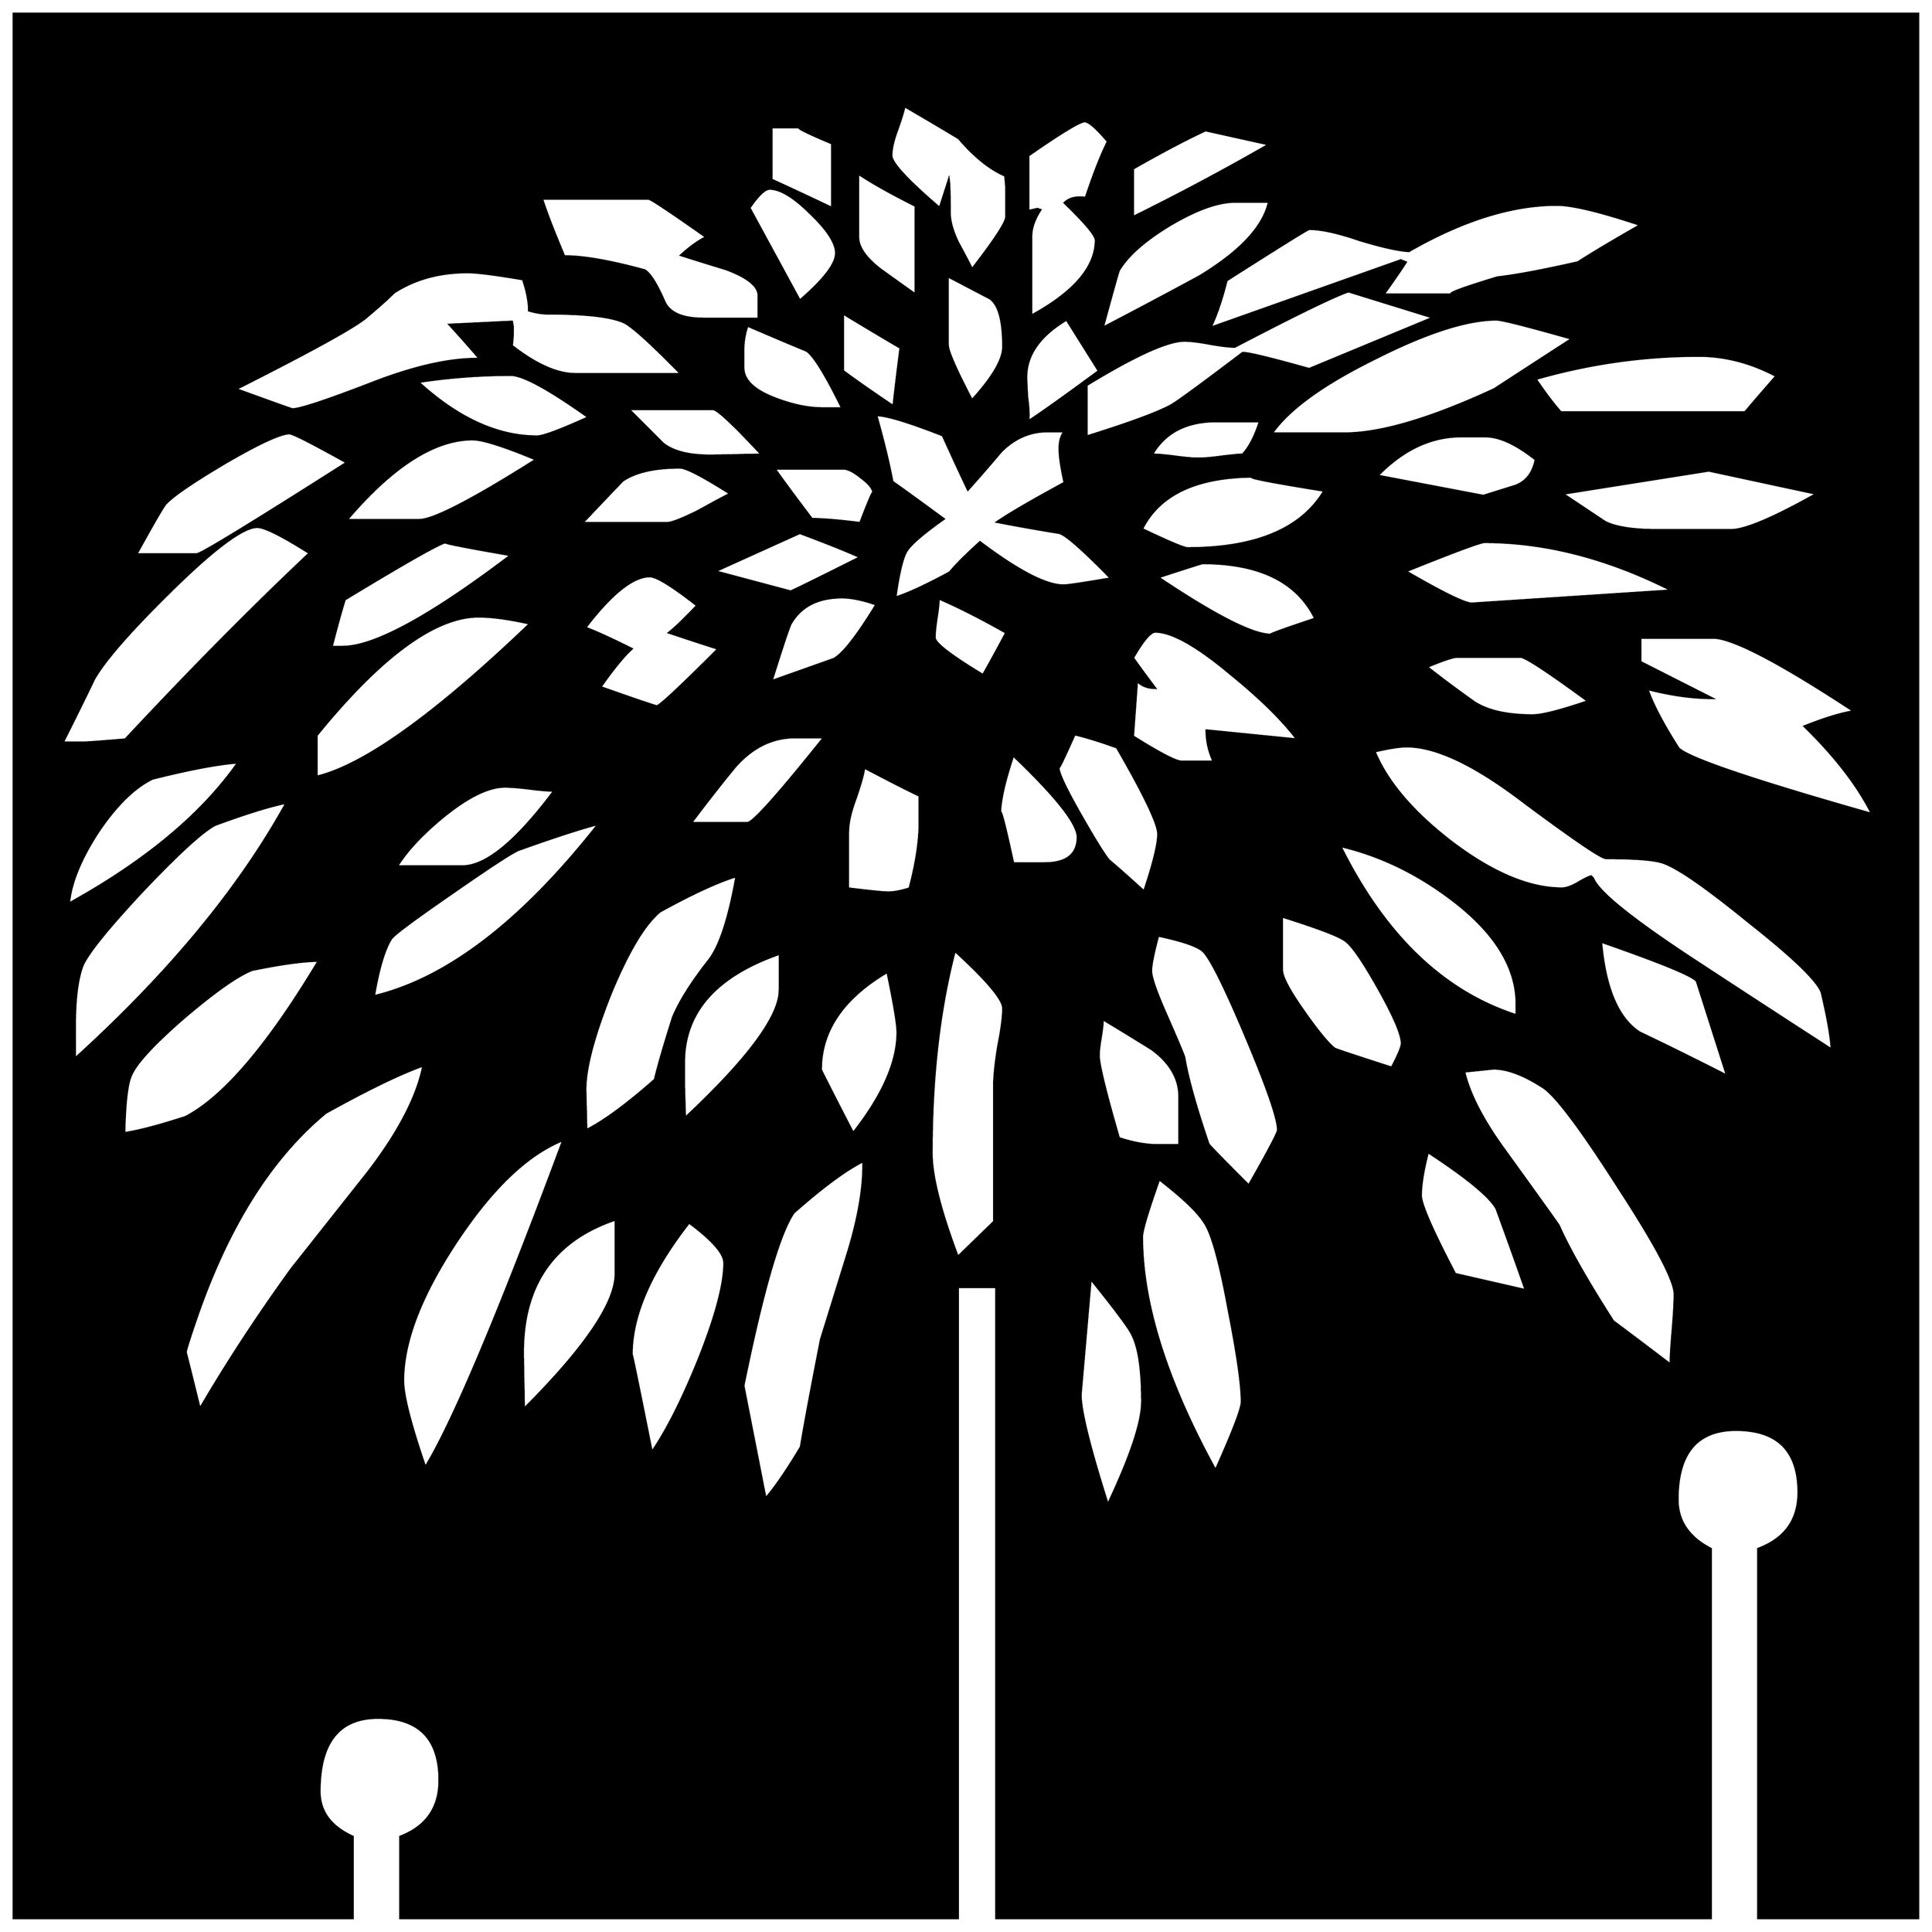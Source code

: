 


\begin{tikzpicture}[y=0.80pt, x=0.80pt, yscale=-1.0, xscale=1.0, inner sep=0pt, outer sep=0pt]
\begin{scope}[shift={(100.0,1718.0)},nonzero rule]
  \path[draw=.,fill=.,line width=1.600pt] (1974.0,352.0) --
    (1815.0,352.0) -- (1815.0,-15.0) .. controls (1841.667,-25.0)
    and (1855.0,-43.667) .. (1855.0,-71.0) .. controls
    (1855.0,-112.333) and (1834.333,-133.0) .. (1793.0,-133.0) ..
    controls (1754.333,-133.0) and (1735.0,-110.0) ..
    (1735.0,-64.0) .. controls (1735.0,-42.667) and (1746.0,-26.333)
    .. (1768.0,-15.0) -- (1768.0,352.0) -- (1058.0,352.0) --
    (1058.0,-275.0) -- (1020.0,-275.0) -- (1020.0,352.0) --
    (466.0,352.0) -- (466.0,271.0) .. controls (492.0,261.0) and
    (505.0,242.333) .. (505.0,215.0) .. controls (505.0,173.667) and
    (484.667,153.0) .. (444.0,153.0) .. controls (405.333,153.0) and
    (386.0,177.333) .. (386.0,226.0) .. controls (386.0,246.0) and
    (397.0,261.0) .. (419.0,271.0) -- (419.0,352.0) --
    (82.0,352.0) -- (82.0,-1540.0) -- (1974.0,-1540.0) --
    (1974.0,352.0) -- cycle(1833.0,-1180.0) .. controls
    (1807.667,-1193.333) and (1782.0,-1200.0) .. (1756.0,-1200.0) ..
    controls (1701.333,-1200.0) and (1647.333,-1192.333) ..
    (1594.0,-1177.0) .. controls (1604.0,-1162.333) and
    (1612.333,-1151.333) .. (1619.0,-1144.0) -- (1802.0,-1144.0) ..
    controls (1808.667,-1152.0) and (1819.0,-1164.0) ..
    (1833.0,-1180.0) -- cycle(1873.0,-1063.0) .. controls
    (1860.333,-1065.667) and (1824.667,-1073.333) .. (1766.0,-1086.0) --
    (1621.0,-1063.0) .. controls (1635.0,-1053.667) and
    (1649.0,-1044.333) .. (1663.0,-1035.0) .. controls
    (1673.667,-1029.667) and (1691.0,-1027.0) .. (1715.0,-1027.0) --
    (1788.0,-1027.0) .. controls (1802.0,-1027.0) and
    (1830.333,-1039.0) .. (1873.0,-1063.0) --
    cycle(1698.0,-1330.0) .. controls (1658.0,-1343.333) and
    (1630.333,-1350.0) .. (1615.0,-1350.0) .. controls
    (1570.333,-1350.0) and (1521.333,-1334.667) .. (1468.0,-1304.0) ..
    controls (1457.333,-1304.667) and (1441.0,-1308.333) ..
    (1419.0,-1315.0) .. controls (1397.667,-1322.333) and
    (1381.0,-1326.0) .. (1369.0,-1326.0) .. controls
    (1367.667,-1326.0) and (1340.333,-1309.0) .. (1287.0,-1275.0) ..
    controls (1282.333,-1256.333) and (1277.0,-1240.667) ..
    (1271.0,-1228.0) -- (1460.0,-1295.0) -- (1465.0,-1293.0) ..
    controls (1460.333,-1285.667) and (1453.0,-1275.0) ..
    (1443.0,-1261.0) -- (1512.0,-1261.0) .. controls
    (1504.0,-1261.0) and (1518.667,-1266.667) .. (1556.0,-1278.0) ..
    controls (1574.0,-1280.0) and (1600.667,-1285.0) ..
    (1636.0,-1293.0) .. controls (1649.333,-1301.667) and
    (1670.0,-1314.0) .. (1698.0,-1330.0) --
    cycle(1630.0,-1217.0) .. controls (1585.333,-1229.667) and
    (1560.333,-1236.0) .. (1555.0,-1236.0) .. controls
    (1525.667,-1236.0) and (1485.333,-1223.0) .. (1434.0,-1197.0) ..
    controls (1382.667,-1171.667) and (1348.667,-1147.0) ..
    (1332.0,-1123.0) -- (1404.0,-1123.0) .. controls
    (1440.0,-1123.0) and (1489.667,-1137.667) .. (1553.0,-1167.0) ..
    controls (1570.333,-1178.333) and (1596.0,-1195.0) ..
    (1630.0,-1217.0) -- cycle(1928.0,-745.0) .. controls
    (1914.0,-773.0) and (1891.667,-802.0) .. (1861.0,-832.0) ..
    controls (1881.0,-840.0) and (1897.333,-845.0) ..
    (1910.0,-847.0) .. controls (1836.0,-895.667) and
    (1789.333,-920.0) .. (1770.0,-920.0) -- (1698.0,-920.0) --
    (1698.0,-896.0) -- (1769.0,-860.0) .. controls
    (1749.667,-860.0) and (1728.333,-863.0) .. (1705.0,-869.0) ..
    controls (1710.333,-853.667) and (1720.667,-834.0) ..
    (1736.0,-810.0) .. controls (1746.667,-800.0) and
    (1810.667,-778.333) .. (1928.0,-745.0) -- cycle(1329.0,-1410.0)
    -- (1266.0,-1424.0) .. controls (1246.0,-1414.667) and
    (1222.0,-1402.0) .. (1194.0,-1386.0) -- (1194.0,-1338.0) ..
    controls (1240.0,-1360.667) and (1285.0,-1384.667) ..
    (1329.0,-1410.0) -- cycle(1594.0,-1097.0) .. controls
    (1574.667,-1112.333) and (1558.0,-1120.0) .. (1544.0,-1120.0) --
    (1520.0,-1120.0) .. controls (1490.0,-1120.0) and
    (1462.333,-1107.0) .. (1437.0,-1081.0) -- (1542.0,-1061.0) ..
    controls (1552.667,-1064.333) and (1563.333,-1067.667) ..
    (1574.0,-1071.0) .. controls (1584.667,-1075.0) and
    (1591.333,-1083.667) .. (1594.0,-1097.0) -- cycle(1729.0,-967.0)
    .. controls (1665.667,-999.0) and (1603.667,-1015.0) ..
    (1543.0,-1015.0) .. controls (1539.0,-1015.0) and
    (1513.0,-1005.333) .. (1465.0,-986.0) .. controls
    (1503.0,-964.0) and (1525.0,-953.333) .. (1531.0,-954.0) --
    (1729.0,-967.0) -- cycle(1329.0,-1353.0) -- (1295.0,-1353.0)
    .. controls (1278.333,-1353.0) and (1257.0,-1345.333) ..
    (1231.0,-1330.0) .. controls (1205.667,-1314.667) and
    (1188.667,-1299.667) .. (1180.0,-1285.0) .. controls
    (1179.333,-1283.667) and (1174.0,-1264.667) .. (1164.0,-1228.0) ..
    controls (1196.0,-1244.667) and (1228.0,-1261.667) ..
    (1260.0,-1279.0) .. controls (1300.667,-1303.667) and
    (1323.667,-1328.333) .. (1329.0,-1353.0) --
    cycle(1492.0,-1238.0) -- (1408.0,-1264.0) .. controls
    (1394.0,-1259.333) and (1356.333,-1241.0) .. (1295.0,-1209.0) ..
    controls (1289.667,-1209.0) and (1281.333,-1210.0) ..
    (1270.0,-1212.0) .. controls (1259.333,-1214.0) and
    (1251.0,-1215.0) .. (1245.0,-1215.0) .. controls
    (1228.333,-1215.0) and (1196.0,-1200.333) .. (1148.0,-1171.0) --
    (1148.0,-1120.0) .. controls (1190.667,-1133.333) and
    (1218.667,-1143.667) .. (1232.0,-1151.0) .. controls
    (1238.0,-1154.333) and (1261.667,-1171.667) .. (1303.0,-1203.0) ..
    controls (1309.0,-1203.0) and (1331.0,-1197.667) ..
    (1369.0,-1187.0) -- (1492.0,-1238.0) --
    cycle(1169.0,-1413.0) .. controls (1157.667,-1426.333) and
    (1150.0,-1433.0) .. (1146.0,-1433.0) .. controls
    (1141.333,-1433.0) and (1122.667,-1421.667) .. (1090.0,-1399.0) --
    (1090.0,-1344.0) -- (1099.0,-1346.0) -- (1102.0,-1345.0) ..
    controls (1096.0,-1335.667) and (1093.0,-1327.0) ..
    (1093.0,-1319.0) -- (1093.0,-1240.0) .. controls
    (1135.667,-1263.333) and (1157.0,-1288.333) .. (1157.0,-1315.0) ..
    controls (1157.0,-1319.667) and (1146.667,-1332.0) ..
    (1126.0,-1352.0) .. controls (1130.667,-1356.667) and
    (1137.667,-1358.333) .. (1147.0,-1357.0) .. controls
    (1155.0,-1381.0) and (1162.333,-1399.667) .. (1169.0,-1413.0) --
    cycle(1646.0,-857.0) .. controls (1606.0,-886.333) and
    (1583.667,-901.0) .. (1579.0,-901.0) -- (1516.0,-901.0) ..
    controls (1512.0,-901.0) and (1502.0,-897.667) ..
    (1486.0,-891.0) .. controls (1501.333,-879.0) and
    (1517.0,-867.333) .. (1533.0,-856.0) .. controls
    (1546.333,-847.333) and (1565.667,-843.0) .. (1591.0,-843.0) ..
    controls (1600.333,-843.0) and (1618.667,-847.667) ..
    (1646.0,-857.0) -- cycle(1320.0,-1135.0) -- (1277.0,-1135.0)
    .. controls (1247.0,-1135.0) and (1225.667,-1124.0) ..
    (1213.0,-1102.0) .. controls (1218.333,-1102.0) and
    (1226.0,-1101.333) .. (1236.0,-1100.0) .. controls
    (1246.0,-1098.667) and (1253.667,-1098.0) .. (1259.0,-1098.0) ..
    controls (1264.333,-1098.0) and (1272.0,-1098.667) ..
    (1282.0,-1100.0) .. controls (1292.667,-1101.333) and
    (1299.667,-1102.0) .. (1303.0,-1102.0) .. controls
    (1309.667,-1109.333) and (1315.333,-1120.333) .. (1320.0,-1135.0) --
    cycle(1068.0,-1338.0) -- (1068.0,-1368.0) .. controls
    (1068.0,-1368.0) and (1067.667,-1371.667) .. (1067.0,-1379.0) ..
    controls (1051.667,-1385.667) and (1036.333,-1398.0) ..
    (1021.0,-1416.0) .. controls (1009.0,-1423.333) and
    (991.0,-1434.0) .. (967.0,-1448.0) .. controls
    (966.333,-1444.0) and (964.0,-1436.333) .. (960.0,-1425.0) ..
    controls (956.0,-1414.333) and (954.0,-1405.667) ..
    (954.0,-1399.0) .. controls (954.0,-1391.667) and
    (970.0,-1374.333) .. (1002.0,-1347.0) -- (1011.0,-1375.0) ..
    controls (1011.667,-1371.0) and (1012.0,-1360.0) ..
    (1012.0,-1342.0) .. controls (1012.0,-1334.0) and
    (1014.667,-1324.333) .. (1020.0,-1313.0) .. controls
    (1028.667,-1297.0) and (1033.333,-1288.0) .. (1034.0,-1286.0) ..
    controls (1056.667,-1315.333) and (1068.0,-1332.667) ..
    (1068.0,-1338.0) -- cycle(1384.0,-1066.0) .. controls
    (1326.0,-1075.333) and (1303.0,-1080.0) .. (1315.0,-1080.0) ..
    controls (1257.667,-1080.0) and (1220.333,-1062.667) ..
    (1203.0,-1028.0) .. controls (1229.667,-1015.333) and
    (1244.667,-1009.0) .. (1248.0,-1009.0) .. controls
    (1316.0,-1009.0) and (1361.333,-1028.0) .. (1384.0,-1066.0) --
    cycle(1888.0,-511.0) .. controls (1887.333,-523.667) and
    (1884.0,-542.667) .. (1878.0,-568.0) .. controls
    (1873.333,-580.0) and (1849.0,-603.333) .. (1805.0,-638.0) ..
    controls (1761.667,-673.333) and (1733.0,-693.0) ..
    (1719.0,-697.0) .. controls (1709.667,-699.667) and
    (1691.333,-701.0) .. (1664.0,-701.0) .. controls
    (1659.333,-701.0) and (1632.333,-719.333) .. (1583.0,-756.0) ..
    controls (1534.333,-793.333) and (1495.333,-812.0) ..
    (1466.0,-812.0) .. controls (1458.667,-812.0) and
    (1448.0,-810.333) .. (1434.0,-807.0) .. controls
    (1446.667,-776.333) and (1472.667,-746.0) .. (1512.0,-716.0) ..
    controls (1552.0,-686.0) and (1588.0,-671.0) ..
    (1620.0,-671.0) .. controls (1624.0,-671.0) and
    (1629.0,-672.667) .. (1635.0,-676.0) .. controls
    (1641.667,-680.0) and (1646.333,-682.333) .. (1649.0,-683.0) --
    (1651.0,-681.0) .. controls (1656.333,-667.0) and
    (1692.333,-638.333) .. (1759.0,-595.0) .. controls
    (1801.667,-567.0) and (1844.667,-539.0) .. (1888.0,-511.0) --
    cycle(1160.0,-1185.0) -- (1128.0,-1236.0) .. controls
    (1101.333,-1220.0) and (1088.0,-1201.0) .. (1088.0,-1179.0) ..
    controls (1088.0,-1175.0) and (1088.333,-1168.0) ..
    (1089.0,-1158.0) .. controls (1090.333,-1148.0) and
    (1090.667,-1140.333) .. (1090.0,-1135.0) .. controls
    (1106.0,-1145.667) and (1129.333,-1162.333) .. (1160.0,-1185.0) --
    cycle(1784.0,-485.0) .. controls (1774.0,-516.333) and
    (1764.0,-547.667) .. (1754.0,-579.0) .. controls
    (1750.0,-584.333) and (1718.333,-597.333) .. (1659.0,-618.0) ..
    controls (1663.0,-572.0) and (1675.667,-542.0) ..
    (1697.0,-528.0) .. controls (1726.333,-514.0) and
    (1755.333,-499.667) .. (1784.0,-485.0) -- cycle(978.0,-1261.0)
    -- (978.0,-1349.0) .. controls (954.0,-1361.0) and
    (935.0,-1371.667) .. (921.0,-1381.0) -- (921.0,-1318.0) ..
    controls (921.0,-1308.0) and (928.333,-1297.333) ..
    (943.0,-1286.0) .. controls (955.0,-1277.333) and
    (966.667,-1269.0) .. (978.0,-1261.0) -- cycle(1375.0,-939.0)
    .. controls (1357.0,-975.667) and (1319.667,-994.0) ..
    (1263.0,-994.0) .. controls (1262.333,-994.0) and
    (1247.667,-989.333) .. (1219.0,-980.0) .. controls
    (1275.667,-942.0) and (1313.0,-923.0) .. (1331.0,-923.0) ..
    controls (1328.333,-923.0) and (1343.0,-928.333) ..
    (1375.0,-939.0) -- cycle(1065.0,-1209.0) .. controls
    (1065.0,-1235.0) and (1060.667,-1251.0) .. (1052.0,-1257.0) ..
    controls (1038.0,-1264.333) and (1024.0,-1271.667) ..
    (1010.0,-1279.0) -- (1010.0,-1211.0) .. controls
    (1010.0,-1205.0) and (1018.0,-1186.667) .. (1034.0,-1156.0) ..
    controls (1054.667,-1178.667) and (1065.0,-1196.333) ..
    (1065.0,-1209.0) -- cycle(895.0,-1347.0) -- (895.0,-1411.0)
    .. controls (869.667,-1421.667) and (859.0,-1427.0) ..
    (863.0,-1427.0) -- (835.0,-1427.0) -- (835.0,-1375.0) ..
    controls (848.333,-1369.0) and (868.333,-1359.667) ..
    (895.0,-1347.0) -- cycle(899.0,-1302.0) .. controls
    (899.0,-1312.0) and (890.667,-1325.0) .. (874.0,-1341.0) ..
    controls (857.333,-1357.667) and (843.667,-1366.0) ..
    (833.0,-1366.0) .. controls (828.333,-1366.0) and
    (821.667,-1359.667) .. (813.0,-1347.0) -- (863.0,-1255.0) ..
    controls (887.0,-1275.667) and (899.0,-1291.333) ..
    (899.0,-1302.0) -- cycle(1357.0,-819.0) .. controls
    (1342.333,-838.333) and (1320.667,-859.667) .. (1292.0,-883.0) ..
    controls (1258.0,-911.667) and (1232.667,-926.0) ..
    (1216.0,-926.0) .. controls (1211.333,-926.0) and
    (1204.0,-917.333) .. (1194.0,-900.0) .. controls
    (1198.667,-893.333) and (1206.0,-883.333) .. (1216.0,-870.0) ..
    controls (1208.667,-870.0) and (1202.667,-872.333) ..
    (1198.0,-877.0) -- (1194.0,-822.0) .. controls
    (1220.667,-805.333) and (1236.667,-797.0) .. (1242.0,-797.0) --
    (1274.0,-797.0) .. controls (1269.333,-807.0) and
    (1267.0,-817.333) .. (1267.0,-828.0) .. controls
    (1287.0,-826.0) and (1317.0,-823.0) .. (1357.0,-819.0) --
    cycle(963.0,-1208.0) .. controls (950.333,-1215.333) and
    (931.333,-1226.667) .. (906.0,-1242.0) -- (906.0,-1185.0) ..
    controls (916.667,-1177.0) and (933.333,-1165.333) ..
    (956.0,-1150.0) .. controls (957.333,-1162.667) and
    (959.667,-1182.0) .. (963.0,-1208.0) -- cycle(1575.0,-545.0)
    -- (1575.0,-556.0) .. controls (1575.0,-592.0) and
    (1554.333,-626.0) .. (1513.0,-658.0) .. controls
    (1477.667,-685.333) and (1440.0,-703.667) .. (1400.0,-713.0) ..
    controls (1444.0,-624.333) and (1502.333,-568.333) ..
    (1575.0,-545.0) -- cycle(1172.0,-979.0) .. controls
    (1144.667,-1007.0) and (1127.667,-1022.0) .. (1121.0,-1024.0) ..
    controls (1100.333,-1027.333) and (1079.667,-1031.0) ..
    (1059.0,-1035.0) .. controls (1071.667,-1043.667) and
    (1094.0,-1056.667) .. (1126.0,-1074.0) .. controls
    (1122.667,-1088.667) and (1121.0,-1100.0) .. (1121.0,-1108.0) ..
    controls (1121.0,-1115.333) and (1122.667,-1121.0) ..
    (1126.0,-1125.0) -- (1109.0,-1125.0) .. controls
    (1091.667,-1125.0) and (1076.333,-1118.333) .. (1063.0,-1105.0) ..
    controls (1052.333,-1092.333) and (1041.333,-1079.667) ..
    (1030.0,-1067.0) .. controls (1022.667,-1082.333) and
    (1014.333,-1100.333) .. (1005.0,-1121.0) .. controls
    (971.0,-1134.333) and (949.0,-1141.0) .. (939.0,-1141.0) ..
    controls (946.333,-1115.0) and (951.667,-1093.0) ..
    (955.0,-1075.0) .. controls (966.333,-1067.0) and
    (983.333,-1054.667) .. (1006.0,-1038.0) .. controls
    (985.333,-1023.333) and (973.0,-1012.667) .. (969.0,-1006.0) ..
    controls (965.0,-999.333) and (961.333,-984.0) .. (958.0,-960.0)
    .. controls (970.667,-964.0) and (988.667,-972.333) ..
    (1012.0,-985.0) .. controls (1018.0,-992.333) and
    (1028.0,-1002.333) .. (1042.0,-1015.0) .. controls
    (1080.0,-986.333) and (1107.667,-972.0) .. (1125.0,-972.0) ..
    controls (1129.0,-972.0) and (1144.667,-974.333) ..
    (1172.0,-979.0) -- cycle(905.0,-1148.0) .. controls
    (889.0,-1180.667) and (877.333,-1199.667) .. (870.0,-1205.0) ..
    controls (850.667,-1213.0) and (831.0,-1221.333) ..
    (811.0,-1230.0) .. controls (808.333,-1222.0) and
    (807.0,-1214.333) .. (807.0,-1207.0) -- (807.0,-1188.0) ..
    controls (807.0,-1176.0) and (817.333,-1166.0) ..
    (838.0,-1158.0) .. controls (855.333,-1151.333) and
    (871.0,-1148.0) .. (885.0,-1148.0) -- (905.0,-1148.0) --
    cycle(822.0,-1237.0) -- (822.0,-1260.0) .. controls
    (822.0,-1269.333) and (811.333,-1278.0) .. (790.0,-1286.0) ..
    controls (774.667,-1290.667) and (759.667,-1295.333) ..
    (745.0,-1300.0) .. controls (753.667,-1308.0) and
    (762.0,-1314.0) .. (770.0,-1318.0) .. controls
    (734.0,-1343.333) and (715.0,-1356.0) .. (713.0,-1356.0) --
    (607.0,-1356.0) .. controls (611.0,-1343.333) and
    (618.333,-1324.333) .. (629.0,-1299.0) .. controls
    (648.333,-1299.0) and (675.0,-1294.333) .. (709.0,-1285.0) ..
    controls (714.333,-1281.667) and (720.667,-1271.667) ..
    (728.0,-1255.0) .. controls (732.667,-1243.0) and
    (745.667,-1237.0) .. (767.0,-1237.0) -- (822.0,-1237.0) --
    cycle(1732.0,-268.0) .. controls (1732.0,-281.333) and
    (1713.333,-316.667) .. (1676.0,-374.0) .. controls
    (1639.333,-431.333) and (1614.667,-464.333) .. (1602.0,-473.0) ..
    controls (1582.667,-485.667) and (1566.0,-492.0) ..
    (1552.0,-492.0) .. controls (1552.0,-492.0) and
    (1542.333,-491.0) .. (1523.0,-489.0) .. controls
    (1528.333,-466.333) and (1542.0,-440.0) .. (1564.0,-410.0) ..
    controls (1598.667,-362.0) and (1616.333,-337.333) ..
    (1617.0,-336.0) .. controls (1627.0,-313.333) and
    (1645.0,-281.667) .. (1671.0,-241.0) .. controls
    (1683.667,-231.667) and (1702.667,-217.333) .. (1728.0,-198.0) ..
    controls (1728.0,-205.333) and (1728.667,-216.667) ..
    (1730.0,-232.0) .. controls (1731.333,-248.0) and
    (1732.0,-260.0) .. (1732.0,-268.0) -- cycle(1461.0,-517.0)
    .. controls (1461.0,-525.667) and (1453.333,-543.667) ..
    (1438.0,-571.0) .. controls (1422.667,-598.333) and
    (1411.667,-614.333) .. (1405.0,-619.0) .. controls
    (1399.0,-623.667) and (1378.0,-631.667) .. (1342.0,-643.0) --
    (1342.0,-590.0) .. controls (1342.0,-583.333) and
    (1349.0,-570.0) .. (1363.0,-550.0) .. controls
    (1377.0,-530.0) and (1387.333,-517.333) .. (1394.0,-512.0) ..
    controls (1394.667,-511.333) and (1413.667,-505.0) ..
    (1451.0,-493.0) .. controls (1457.667,-505.667) and
    (1461.0,-513.667) .. (1461.0,-517.0) -- cycle(1068.0,-925.0)
    .. controls (1043.333,-939.0) and (1021.0,-950.333) ..
    (1001.0,-959.0) .. controls (1001.0,-955.0) and
    (1000.333,-948.667) .. (999.0,-940.0) .. controls (997.667,-931.333)
    and (997.0,-924.667) .. (997.0,-920.0) .. controls
    (997.0,-914.667) and (1013.0,-902.333) .. (1045.0,-883.0) ..
    controls (1050.333,-892.333) and (1058.0,-906.333) ..
    (1068.0,-925.0) -- cycle(936.0,-1064.0) .. controls
    (936.0,-1068.0) and (932.0,-1073.0) .. (924.0,-1079.0) ..
    controls (916.667,-1085.0) and (910.667,-1088.0) ..
    (906.0,-1088.0) -- (838.0,-1088.0) .. controls
    (846.0,-1076.667) and (858.333,-1060.0) .. (875.0,-1038.0) ..
    controls (885.667,-1038.0) and (901.667,-1036.667) ..
    (923.0,-1034.0) .. controls (931.667,-1056.667) and
    (936.0,-1066.667) .. (936.0,-1064.0) -- cycle(1219.0,-725.0)
    .. controls (1219.0,-735.0) and (1205.333,-763.667) ..
    (1178.0,-811.0) .. controls (1161.333,-817.0) and
    (1147.333,-821.333) .. (1136.0,-824.0) .. controls
    (1125.333,-800.0) and (1120.0,-789.0) .. (1120.0,-791.0) ..
    controls (1120.0,-785.667) and (1127.0,-770.667) ..
    (1141.0,-746.0) .. controls (1155.0,-721.333) and
    (1164.667,-705.667) .. (1170.0,-699.0) .. controls
    (1178.0,-692.333) and (1189.667,-682.0) .. (1205.0,-668.0) ..
    controls (1214.333,-696.0) and (1219.0,-715.0) ..
    (1219.0,-725.0) -- cycle(825.0,-1102.0) .. controls
    (797.0,-1132.0) and (781.0,-1147.0) .. (777.0,-1147.0) --
    (693.0,-1147.0) .. controls (704.333,-1135.667) and
    (715.667,-1124.333) .. (727.0,-1113.0) .. controls
    (737.0,-1105.0) and (752.667,-1101.0) .. (774.0,-1101.0) ..
    controls (778.0,-1101.0) and (795.0,-1101.333) ..
    (825.0,-1102.0) -- cycle(1584.0,-272.0) .. controls
    (1574.667,-298.667) and (1565.0,-325.667) .. (1555.0,-353.0) ..
    controls (1548.333,-365.0) and (1525.667,-383.667) ..
    (1487.0,-409.0) .. controls (1482.333,-391.0) and
    (1480.0,-376.667) .. (1480.0,-366.0) .. controls
    (1480.0,-357.333) and (1491.333,-331.333) .. (1514.0,-288.0) ..
    controls (1560.667,-277.333) and (1584.0,-272.0) ..
    (1584.0,-272.0) -- cycle(1139.0,-722.0) .. controls
    (1139.0,-735.333) and (1117.667,-762.333) .. (1075.0,-803.0) ..
    controls (1066.333,-777.0) and (1062.0,-757.667) ..
    (1062.0,-745.0) .. controls (1062.0,-752.333) and
    (1066.333,-736.0) .. (1075.0,-696.0) -- (1106.0,-696.0) ..
    controls (1128.0,-696.0) and (1139.0,-704.667) ..
    (1139.0,-722.0) -- cycle(923.0,-1000.0) .. controls
    (909.667,-1006.0) and (889.667,-1014.0) .. (863.0,-1024.0) --
    (779.0,-986.0) -- (854.0,-966.0) .. controls (860.0,-968.667)
    and (883.0,-980.0) .. (923.0,-1000.0) -- cycle(939.0,-953.0)
    .. controls (925.667,-957.667) and (914.333,-960.0) ..
    (905.0,-960.0) .. controls (881.0,-960.0) and (864.0,-951.333)
    .. (854.0,-934.0) .. controls (852.0,-930.0) and
    (845.667,-911.0) .. (835.0,-877.0) .. controls (855.667,-884.333)
    and (876.333,-891.667) .. (897.0,-899.0) .. controls
    (906.333,-904.333) and (920.333,-922.333) .. (939.0,-953.0) --
    cycle(794.0,-1063.0) .. controls (766.667,-1080.333) and
    (750.0,-1089.0) .. (744.0,-1089.0) .. controls
    (718.667,-1089.0) and (699.667,-1084.667) .. (687.0,-1076.0) ..
    controls (685.0,-1074.0) and (671.667,-1060.0) ..
    (647.0,-1034.0) -- (731.0,-1034.0) .. controls
    (735.667,-1034.0) and (746.0,-1038.0) .. (762.0,-1046.0) ..
    controls (781.333,-1056.667) and (792.0,-1062.333) ..
    (794.0,-1063.0) -- cycle(1338.0,-431.0) .. controls
    (1338.0,-442.333) and (1327.0,-474.0) .. (1305.0,-526.0) ..
    controls (1283.0,-578.0) and (1268.667,-606.0) ..
    (1262.0,-610.0) .. controls (1255.333,-614.667) and
    (1241.0,-619.333) .. (1219.0,-624.0) .. controls
    (1214.333,-606.667) and (1212.0,-595.0) .. (1212.0,-589.0) ..
    controls (1212.0,-583.0) and (1216.667,-569.333) ..
    (1226.0,-548.0) .. controls (1238.0,-520.667) and
    (1244.333,-505.667) .. (1245.0,-503.0) .. controls
    (1248.333,-483.0) and (1256.333,-454.333) .. (1269.0,-417.0) ..
    controls (1269.667,-415.667) and (1283.0,-402.0) ..
    (1309.0,-376.0) .. controls (1328.333,-410.0) and
    (1338.0,-428.333) .. (1338.0,-431.0) -- cycle(745.0,-1182.0)
    .. controls (716.333,-1211.333) and (697.667,-1228.333) ..
    (689.0,-1233.0) .. controls (676.333,-1239.0) and
    (651.0,-1242.0) .. (613.0,-1242.0) .. controls
    (607.0,-1242.0) and (600.667,-1243.0) .. (594.0,-1245.0) ..
    controls (594.0,-1253.667) and (592.0,-1264.0) ..
    (588.0,-1276.0) .. controls (560.667,-1280.667) and
    (542.333,-1283.0) .. (533.0,-1283.0) .. controls
    (505.0,-1283.0) and (480.667,-1276.333) .. (460.0,-1263.0) ..
    controls (454.0,-1257.0) and (444.667,-1248.667) ..
    (432.0,-1238.0) .. controls (420.0,-1228.0) and
    (377.0,-1204.333) .. (303.0,-1167.0) .. controls
    (339.667,-1153.667) and (358.333,-1147.0) .. (359.0,-1147.0) ..
    controls (366.333,-1147.0) and (391.667,-1155.333) ..
    (435.0,-1172.0) .. controls (479.0,-1189.333) and
    (515.667,-1197.667) .. (545.0,-1197.0) .. controls
    (538.333,-1205.0) and (528.333,-1216.333) .. (515.0,-1231.0) --
    (577.0,-1234.0) .. controls (578.333,-1230.0) and
    (578.333,-1222.0) .. (577.0,-1210.0) .. controls
    (601.0,-1191.333) and (622.0,-1182.0) .. (640.0,-1182.0) --
    (745.0,-1182.0) -- cycle(653.0,-1139.0) .. controls
    (613.667,-1167.0) and (588.0,-1181.0) .. (576.0,-1181.0) ..
    controls (544.667,-1181.0) and (514.0,-1178.667) ..
    (484.0,-1174.0) .. controls (523.333,-1138.0) and
    (562.667,-1120.0) .. (602.0,-1120.0) .. controls
    (608.0,-1120.0) and (625.0,-1126.333) .. (653.0,-1139.0) --
    cycle(1240.0,-416.0) -- (1240.0,-464.0) .. controls
    (1240.0,-482.0) and (1231.0,-497.667) .. (1213.0,-511.0) ..
    controls (1197.0,-521.0) and (1180.667,-531.0) ..
    (1164.0,-541.0) .. controls (1164.0,-537.0) and
    (1163.333,-531.0) .. (1162.0,-523.0) .. controls
    (1160.667,-515.0) and (1160.0,-509.0) .. (1160.0,-505.0) ..
    controls (1160.0,-496.333) and (1166.667,-469.0) ..
    (1180.0,-423.0) .. controls (1194.0,-418.333) and
    (1207.0,-416.0) .. (1219.0,-416.0) -- (1240.0,-416.0) --
    cycle(982.0,-737.0) -- (982.0,-763.0) .. controls
    (969.333,-769.0) and (951.0,-778.333) .. (927.0,-791.0) ..
    controls (926.333,-785.0) and (923.333,-774.333) .. (918.0,-759.0)
    .. controls (913.333,-746.333) and (911.0,-735.667) ..
    (911.0,-727.0) -- (911.0,-671.0) .. controls (933.0,-668.333)
    and (946.333,-667.0) .. (951.0,-667.0) .. controls
    (956.333,-667.0) and (963.333,-668.333) .. (972.0,-671.0) ..
    controls (978.667,-696.333) and (982.0,-718.333) .. (982.0,-737.0)
    -- cycle(782.0,-909.0) .. controls (771.333,-912.333) and
    (755.0,-917.667) .. (733.0,-925.0) .. controls (739.667,-930.333)
    and (749.0,-939.333) .. (761.0,-952.0) .. controls
    (736.333,-971.333) and (720.667,-981.0) .. (714.0,-981.0) ..
    controls (697.333,-981.0) and (676.0,-964.0) .. (650.0,-930.0)
    .. controls (660.667,-926.0) and (676.0,-919.0) ..
    (696.0,-909.0) .. controls (688.0,-901.667) and (677.667,-889.0)
    .. (665.0,-871.0) .. controls (701.0,-858.333) and
    (719.667,-852.0) .. (721.0,-852.0) .. controls (723.667,-852.0)
    and (744.0,-871.0) .. (782.0,-909.0) -- cycle(887.0,-821.0)
    -- (858.0,-821.0) .. controls (835.333,-821.0) and
    (815.333,-811.0) .. (798.0,-791.0) .. controls (783.333,-773.0)
    and (769.0,-754.667) .. (755.0,-736.0) -- (811.0,-736.0) ..
    controls (816.333,-736.0) and (841.667,-764.333) .. (887.0,-821.0)
    -- cycle(601.0,-1097.0) .. controls (569.0,-1110.333) and
    (548.0,-1117.0) .. (538.0,-1117.0) .. controls
    (500.0,-1117.0) and (458.333,-1090.333) .. (413.0,-1037.0) --
    (485.0,-1037.0) .. controls (499.0,-1037.0) and
    (537.667,-1057.0) .. (601.0,-1097.0) -- cycle(1302.0,-161.0)
    .. controls (1302.0,-177.667) and (1297.667,-208.0) ..
    (1289.0,-252.0) .. controls (1280.333,-299.333) and
    (1272.333,-328.333) .. (1265.0,-339.0) .. controls
    (1258.333,-349.667) and (1243.333,-364.0) .. (1220.0,-382.0) ..
    controls (1208.667,-350.0) and (1203.0,-331.0) ..
    (1203.0,-325.0) .. controls (1203.0,-259.0) and
    (1227.333,-181.667) .. (1276.0,-93.0) .. controls
    (1293.333,-131.667) and (1302.0,-154.333) .. (1302.0,-161.0) --
    cycle(1065.0,-552.0) .. controls (1065.0,-560.667) and
    (1049.0,-579.667) .. (1017.0,-609.0) .. controls
    (1001.667,-550.333) and (994.0,-483.333) .. (994.0,-408.0) ..
    controls (994.0,-385.333) and (1002.667,-351.0) ..
    (1020.0,-305.0) -- (1056.0,-340.0) -- (1056.0,-476.0) ..
    controls (1056.0,-484.667) and (1057.333,-497.333) ..
    (1060.0,-514.0) .. controls (1063.333,-530.667) and
    (1065.0,-543.333) .. (1065.0,-552.0) -- cycle(576.0,-1002.0)
    .. controls (526.0,-1010.667) and (504.667,-1015.0) ..
    (512.0,-1015.0) .. controls (507.333,-1015.0) and
    (473.667,-996.0) .. (411.0,-958.0) .. controls (407.667,-947.333)
    and (403.333,-931.667) .. (398.0,-911.0) -- (409.0,-911.0) ..
    controls (440.333,-911.0) and (496.0,-941.333) ..
    (576.0,-1002.0) -- cycle(960.0,-528.0) .. controls
    (960.0,-536.0) and (956.667,-556.0) .. (950.0,-588.0) ..
    controls (906.0,-562.0) and (884.0,-529.667) .. (884.0,-491.0)
    .. controls (884.0,-490.333) and (894.667,-469.333) ..
    (916.0,-428.0) .. controls (945.333,-465.333) and (960.0,-498.667)
    .. (960.0,-528.0) -- cycle(413.0,-1094.0) .. controls
    (378.333,-1113.333) and (359.333,-1123.0) .. (356.0,-1123.0) ..
    controls (347.333,-1123.0) and (326.333,-1113.333) ..
    (293.0,-1094.0) .. controls (260.333,-1074.667) and
    (240.333,-1061.0) .. (233.0,-1053.0) .. controls
    (231.0,-1051.0) and (221.333,-1034.333) .. (204.0,-1003.0) --
    (264.0,-1003.0) .. controls (268.0,-1003.0) and
    (317.667,-1033.333) .. (413.0,-1094.0) -- cycle(595.0,-934.0) ..
    controls (574.333,-938.667) and (557.333,-941.0) .. (544.0,-941.0)
    .. controls (500.667,-941.0) and (447.0,-901.667) ..
    (383.0,-823.0) -- (383.0,-782.0) .. controls (430.333,-793.333)
    and (501.0,-844.0) .. (595.0,-934.0) -- cycle(1203.0,-161.0)
    .. controls (1203.0,-193.0) and (1199.667,-215.333) ..
    (1193.0,-228.0) .. controls (1190.333,-234.0) and
    (1176.667,-252.333) .. (1152.0,-283.0) .. controls
    (1145.333,-206.333) and (1142.0,-168.0) .. (1142.0,-168.0) ..
    controls (1142.0,-152.0) and (1151.0,-115.667) ..
    (1169.0,-59.0) .. controls (1191.667,-107.0) and
    (1203.0,-141.0) .. (1203.0,-161.0) -- cycle(843.0,-570.0) --
    (843.0,-606.0) .. controls (779.667,-584.0) and (748.0,-548.0)
    .. (748.0,-498.0) -- (748.0,-475.0) .. controls
    (748.0,-475.0) and (748.333,-464.333) .. (749.0,-443.0) ..
    controls (811.667,-501.667) and (843.0,-544.0) .. (843.0,-570.0)
    -- cycle(800.0,-683.0) .. controls (782.0,-677.667) and
    (756.667,-666.0) .. (724.0,-648.0) .. controls (708.667,-635.333)
    and (692.333,-608.0) .. (675.0,-566.0) .. controls
    (658.333,-524.0) and (650.0,-492.333) .. (650.0,-471.0) ..
    controls (650.0,-471.0) and (650.333,-457.667) .. (651.0,-431.0)
    .. controls (668.333,-439.667) and (691.0,-456.333) ..
    (719.0,-481.0) .. controls (722.333,-495.0) and (728.333,-515.667)
    .. (737.0,-543.0) .. controls (743.667,-559.0) and
    (755.667,-578.0) .. (773.0,-600.0) .. controls (783.667,-614.0)
    and (792.667,-641.667) .. (800.0,-683.0) -- cycle(619.0,-768.0)
    .. controls (613.667,-768.0) and (605.667,-768.667) ..
    (595.0,-770.0) .. controls (584.333,-771.333) and (576.0,-772.0)
    .. (570.0,-772.0) .. controls (554.0,-772.0) and
    (534.0,-762.333) .. (510.0,-743.0) .. controls (488.667,-725.667)
    and (473.0,-709.0) .. (463.0,-693.0) -- (528.0,-693.0) ..
    controls (551.333,-693.0) and (581.667,-718.0) .. (619.0,-768.0)
    -- cycle(663.0,-735.0) .. controls (645.0,-730.333) and
    (618.333,-721.667) .. (583.0,-709.0) .. controls (575.667,-705.667)
    and (553.333,-691.0) .. (516.0,-665.0) .. controls
    (479.333,-639.667) and (459.667,-625.0) .. (457.0,-621.0) ..
    controls (450.333,-610.333) and (444.667,-591.333) .. (440.0,-564.0)
    .. controls (512.667,-581.333) and (587.0,-638.333) ..
    (663.0,-735.0) -- cycle(376.0,-1004.0) .. controls
    (348.667,-1021.333) and (331.333,-1030.0) .. (324.0,-1030.0) ..
    controls (310.0,-1030.0) and (281.333,-1008.667) ..
    (238.0,-966.0) .. controls (198.0,-926.667) and (172.667,-897.667)
    .. (162.0,-879.0) .. controls (155.333,-865.0) and
    (145.0,-844.0) .. (131.0,-816.0) -- (153.0,-816.0) ..
    controls (155.667,-816.0) and (169.0,-817.0) .. (193.0,-819.0)
    .. controls (258.333,-889.0) and (319.333,-950.667) ..
    (376.0,-1004.0) -- cycle(926.0,-400.0) .. controls
    (908.667,-391.333) and (885.667,-374.333) .. (857.0,-349.0) ..
    controls (843.0,-329.0) and (826.333,-271.667) .. (807.0,-177.0)
    -- (829.0,-65.0) .. controls (838.333,-75.667) and (850.0,-92.667)
    .. (864.0,-116.0) .. controls (868.0,-140.0) and
    (874.667,-175.667) .. (884.0,-223.0) .. controls (884.0,-223.0)
    and (893.0,-252.0) .. (911.0,-310.0) .. controls
    (921.667,-345.333) and (926.667,-375.333) .. (926.0,-400.0) --
    cycle(788.0,-299.0) .. controls (788.0,-308.333) and
    (776.333,-321.667) .. (753.0,-339.0) .. controls (715.0,-290.333)
    and (696.0,-246.667) .. (696.0,-208.0) .. controls
    (696.0,-210.0) and (702.667,-177.667) .. (716.0,-111.0) ..
    controls (730.667,-132.333) and (746.0,-162.667) .. (762.0,-202.0)
    .. controls (779.333,-245.333) and (788.0,-277.667) ..
    (788.0,-299.0) -- cycle(305.0,-796.0) .. controls
    (285.667,-794.667) and (257.333,-789.333) .. (220.0,-780.0) ..
    controls (202.0,-771.333) and (184.0,-753.667) .. (166.0,-727.0)
    .. controls (148.667,-700.333) and (139.0,-676.667) ..
    (137.0,-656.0) .. controls (213.0,-698.0) and (269.0,-744.667)
    .. (305.0,-796.0) -- cycle(680.0,-288.0) -- (680.0,-342.0)
    .. controls (618.667,-321.333) and (588.0,-277.333) ..
    (588.0,-210.0) .. controls (588.0,-206.0) and (588.333,-187.333)
    .. (589.0,-154.0) .. controls (649.667,-214.667) and
    (680.0,-259.333) .. (680.0,-288.0) -- cycle(353.0,-756.0) ..
    controls (336.333,-752.667) and (312.667,-745.333) .. (282.0,-734.0)
    .. controls (269.333,-727.333) and (245.0,-705.0) ..
    (209.0,-667.0) .. controls (173.667,-629.0) and (154.0,-604.333)
    .. (150.0,-593.0) .. controls (145.333,-579.667) and
    (143.0,-560.667) .. (143.0,-536.0) -- (143.0,-502.0) ..
    controls (236.333,-586.667) and (306.333,-671.333) .. (353.0,-756.0)
    -- cycle(628.0,-421.0) .. controls (592.667,-407.0) and
    (557.333,-373.333) .. (522.0,-320.0) .. controls (486.667,-266.667)
    and (469.0,-220.667) .. (469.0,-182.0) .. controls
    (469.0,-167.333) and (476.333,-138.667) .. (491.0,-96.0) ..
    controls (518.333,-140.667) and (564.0,-249.0) .. (628.0,-421.0)
    -- cycle(385.0,-599.0) .. controls (370.333,-599.0) and
    (348.333,-596.0) .. (319.0,-590.0) .. controls (305.0,-584.667)
    and (282.667,-569.0) .. (252.0,-543.0) .. controls
    (222.0,-517.0) and (204.333,-498.0) .. (199.0,-486.0) ..
    controls (195.0,-478.0) and (192.667,-458.667) .. (192.0,-428.0)
    .. controls (206.0,-430.0) and (226.333,-435.333) ..
    (253.0,-444.0) .. controls (291.0,-464.0) and (335.0,-515.667)
    .. (385.0,-599.0) -- cycle(489.0,-495.0) .. controls
    (466.333,-487.0) and (434.0,-471.333) .. (392.0,-448.0) ..
    controls (338.0,-403.333) and (295.333,-335.667) .. (264.0,-245.0)
    .. controls (256.667,-223.667) and (253.0,-212.0) ..
    (253.0,-210.0) .. controls (253.0,-210.667) and (257.667,-192.0)
    .. (267.0,-154.0) .. controls (294.333,-200.667) and
    (324.667,-247.0) .. (358.0,-293.0) .. controls (383.333,-325.0)
    and (408.667,-357.0) .. (434.0,-389.0) .. controls
    (464.667,-429.0) and (483.0,-464.333) .. (489.0,-495.0) --
    cycle;
\end{scope}

\end{tikzpicture}

